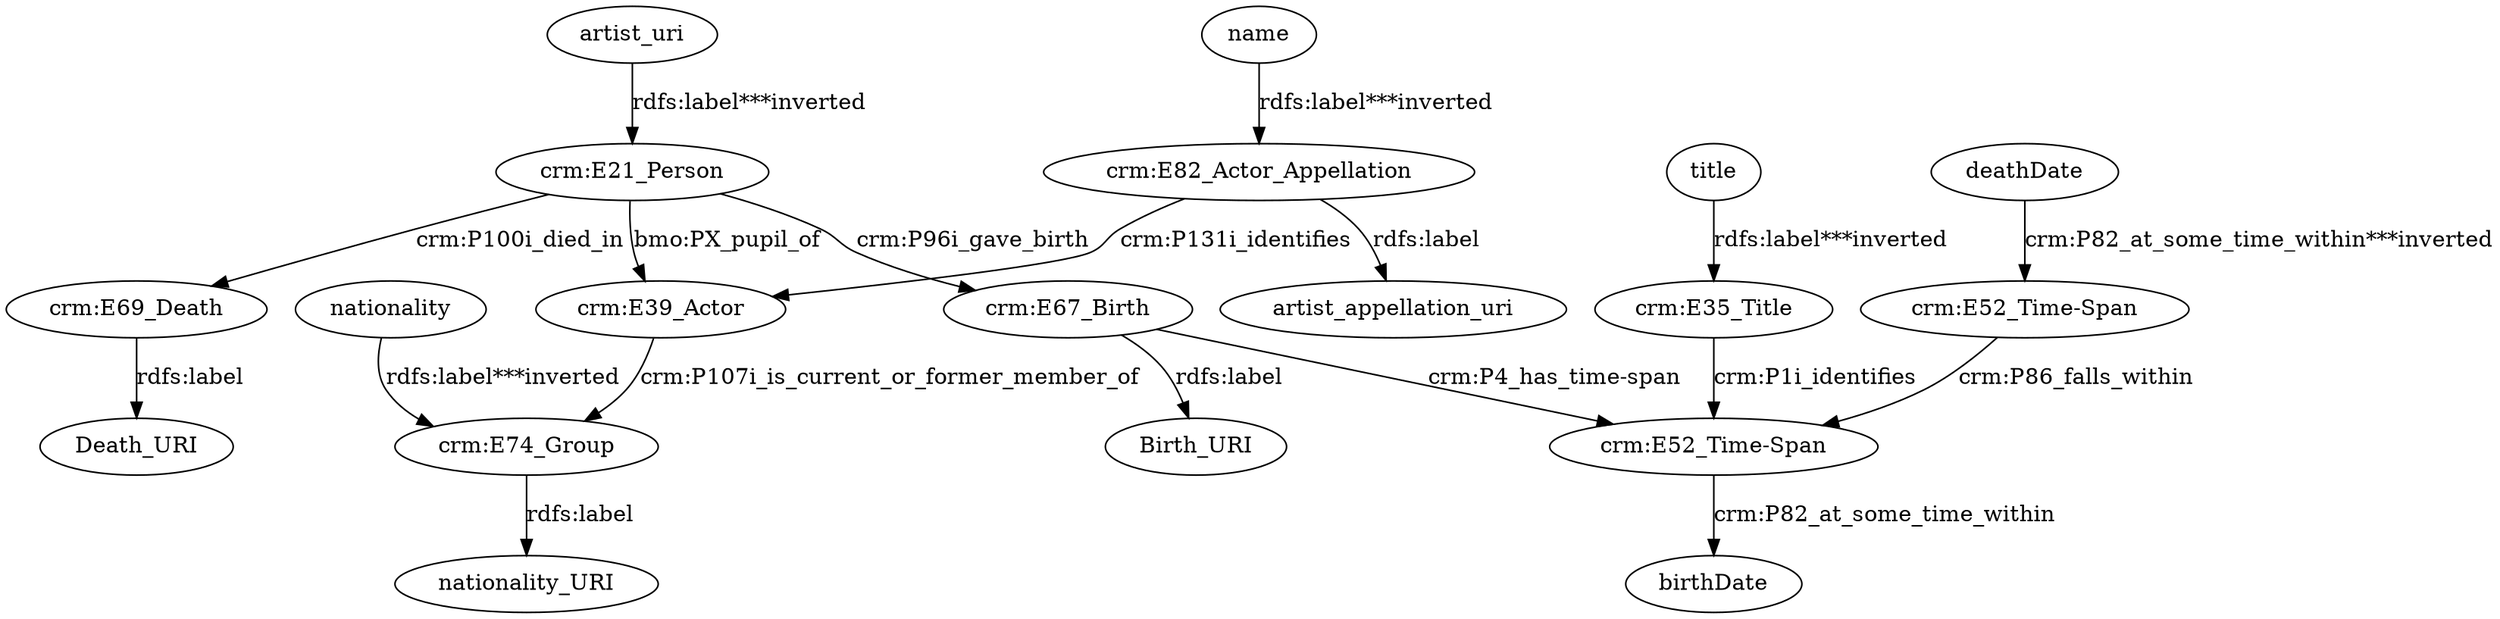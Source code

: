 digraph {
  artist_uri [type=attribute_name,label=artist_uri]
  "crm:E21_Person1" [type=class_uri,label="crm:E21_Person"]
  "crm:E39_Actor" [type=class_uri,label="crm:E39_Actor"]
  "crm:E67_Birth1" [type=class_uri,label="crm:E67_Birth"]
  "crm:E69_Death1" [type=class_uri,label="crm:E69_Death"]
  "crm:E35_Title1" [type=class_uri,label="crm:E35_Title"]
  "crm:E52_Time-Span1" [type=class_uri,label="crm:E52_Time-Span"]
  "crm:E74_Group1" [type=class_uri,label="crm:E74_Group"]
  birthDate [type=attribute_name,label=birthDate]
  "crm:E52_Time-Span2" [type=class_uri,label="crm:E52_Time-Span"]
  Birth_URI [type=attribute_name,label=Birth_URI]
  Death_URI [type=attribute_name,label=Death_URI]
  nationality_URI [type=attribute_name,label=nationality_URI]
  "crm:E82_Actor_Appellation1" [type=class_uri,label="crm:E82_Actor_Appellation"]
  artist_appellation_uri [type=attribute_name,label=artist_appellation_uri]
  deathDate [type=attribute_name,label=deathDate]
  name [type=attribute_name,label=name]
  nationality [type=attribute_name,label=nationality]
  title [type=attribute_name,label=title]
  artist_uri -> "crm:E21_Person1" [type=st_property_uri,label="rdfs:label***inverted",weight=1]
  "crm:E21_Person1" -> "crm:E39_Actor" [label="bmo:PX_pupil_of",type=direct_property_uri,weight=1]
  "crm:E21_Person1" -> "crm:E67_Birth1" [label="crm:P96i_gave_birth",type=direct_property_uri,weight=1]
  "crm:E21_Person1" -> "crm:E69_Death1" [label="crm:P100i_died_in",type=direct_property_uri,weight=1]
  "crm:E35_Title1" -> "crm:E52_Time-Span1" [label="crm:P1i_identifies",type=inherited,weight=4]
  "crm:E39_Actor" -> "crm:E74_Group1" [label="crm:P107i_is_current_or_former_member_of",type=direct_property_uri,weight=1]
  "crm:E52_Time-Span1" -> birthDate [label="crm:P82_at_some_time_within",type=st_property_uri]
  "crm:E52_Time-Span2" -> "crm:E52_Time-Span1" [label="crm:P86_falls_within",type=direct_property_uri,weight=1]
  "crm:E67_Birth1" -> Birth_URI [label="rdfs:label",type=st_property_uri]
  "crm:E67_Birth1" -> "crm:E52_Time-Span1" [label="crm:P4_has_time-span",type=inherited,weight=4]
  "crm:E69_Death1" -> Death_URI [label="rdfs:label",type=st_property_uri]
  "crm:E74_Group1" -> nationality_URI [label="rdfs:label",type=st_property_uri]
  "crm:E82_Actor_Appellation1" -> artist_appellation_uri [label="rdfs:label",type=st_property_uri]
  "crm:E82_Actor_Appellation1" -> "crm:E39_Actor" [label="crm:P131i_identifies",type=direct_property_uri,weight=1]
  deathDate -> "crm:E52_Time-Span2" [type=st_property_uri,label="crm:P82_at_some_time_within***inverted",weight=1]
  name -> "crm:E82_Actor_Appellation1" [type=st_property_uri,label="rdfs:label***inverted",weight=1]
  nationality -> "crm:E74_Group1" [type=st_property_uri,label="rdfs:label***inverted",weight=1]
  title -> "crm:E35_Title1" [type=st_property_uri,label="rdfs:label***inverted",weight=1]
}
